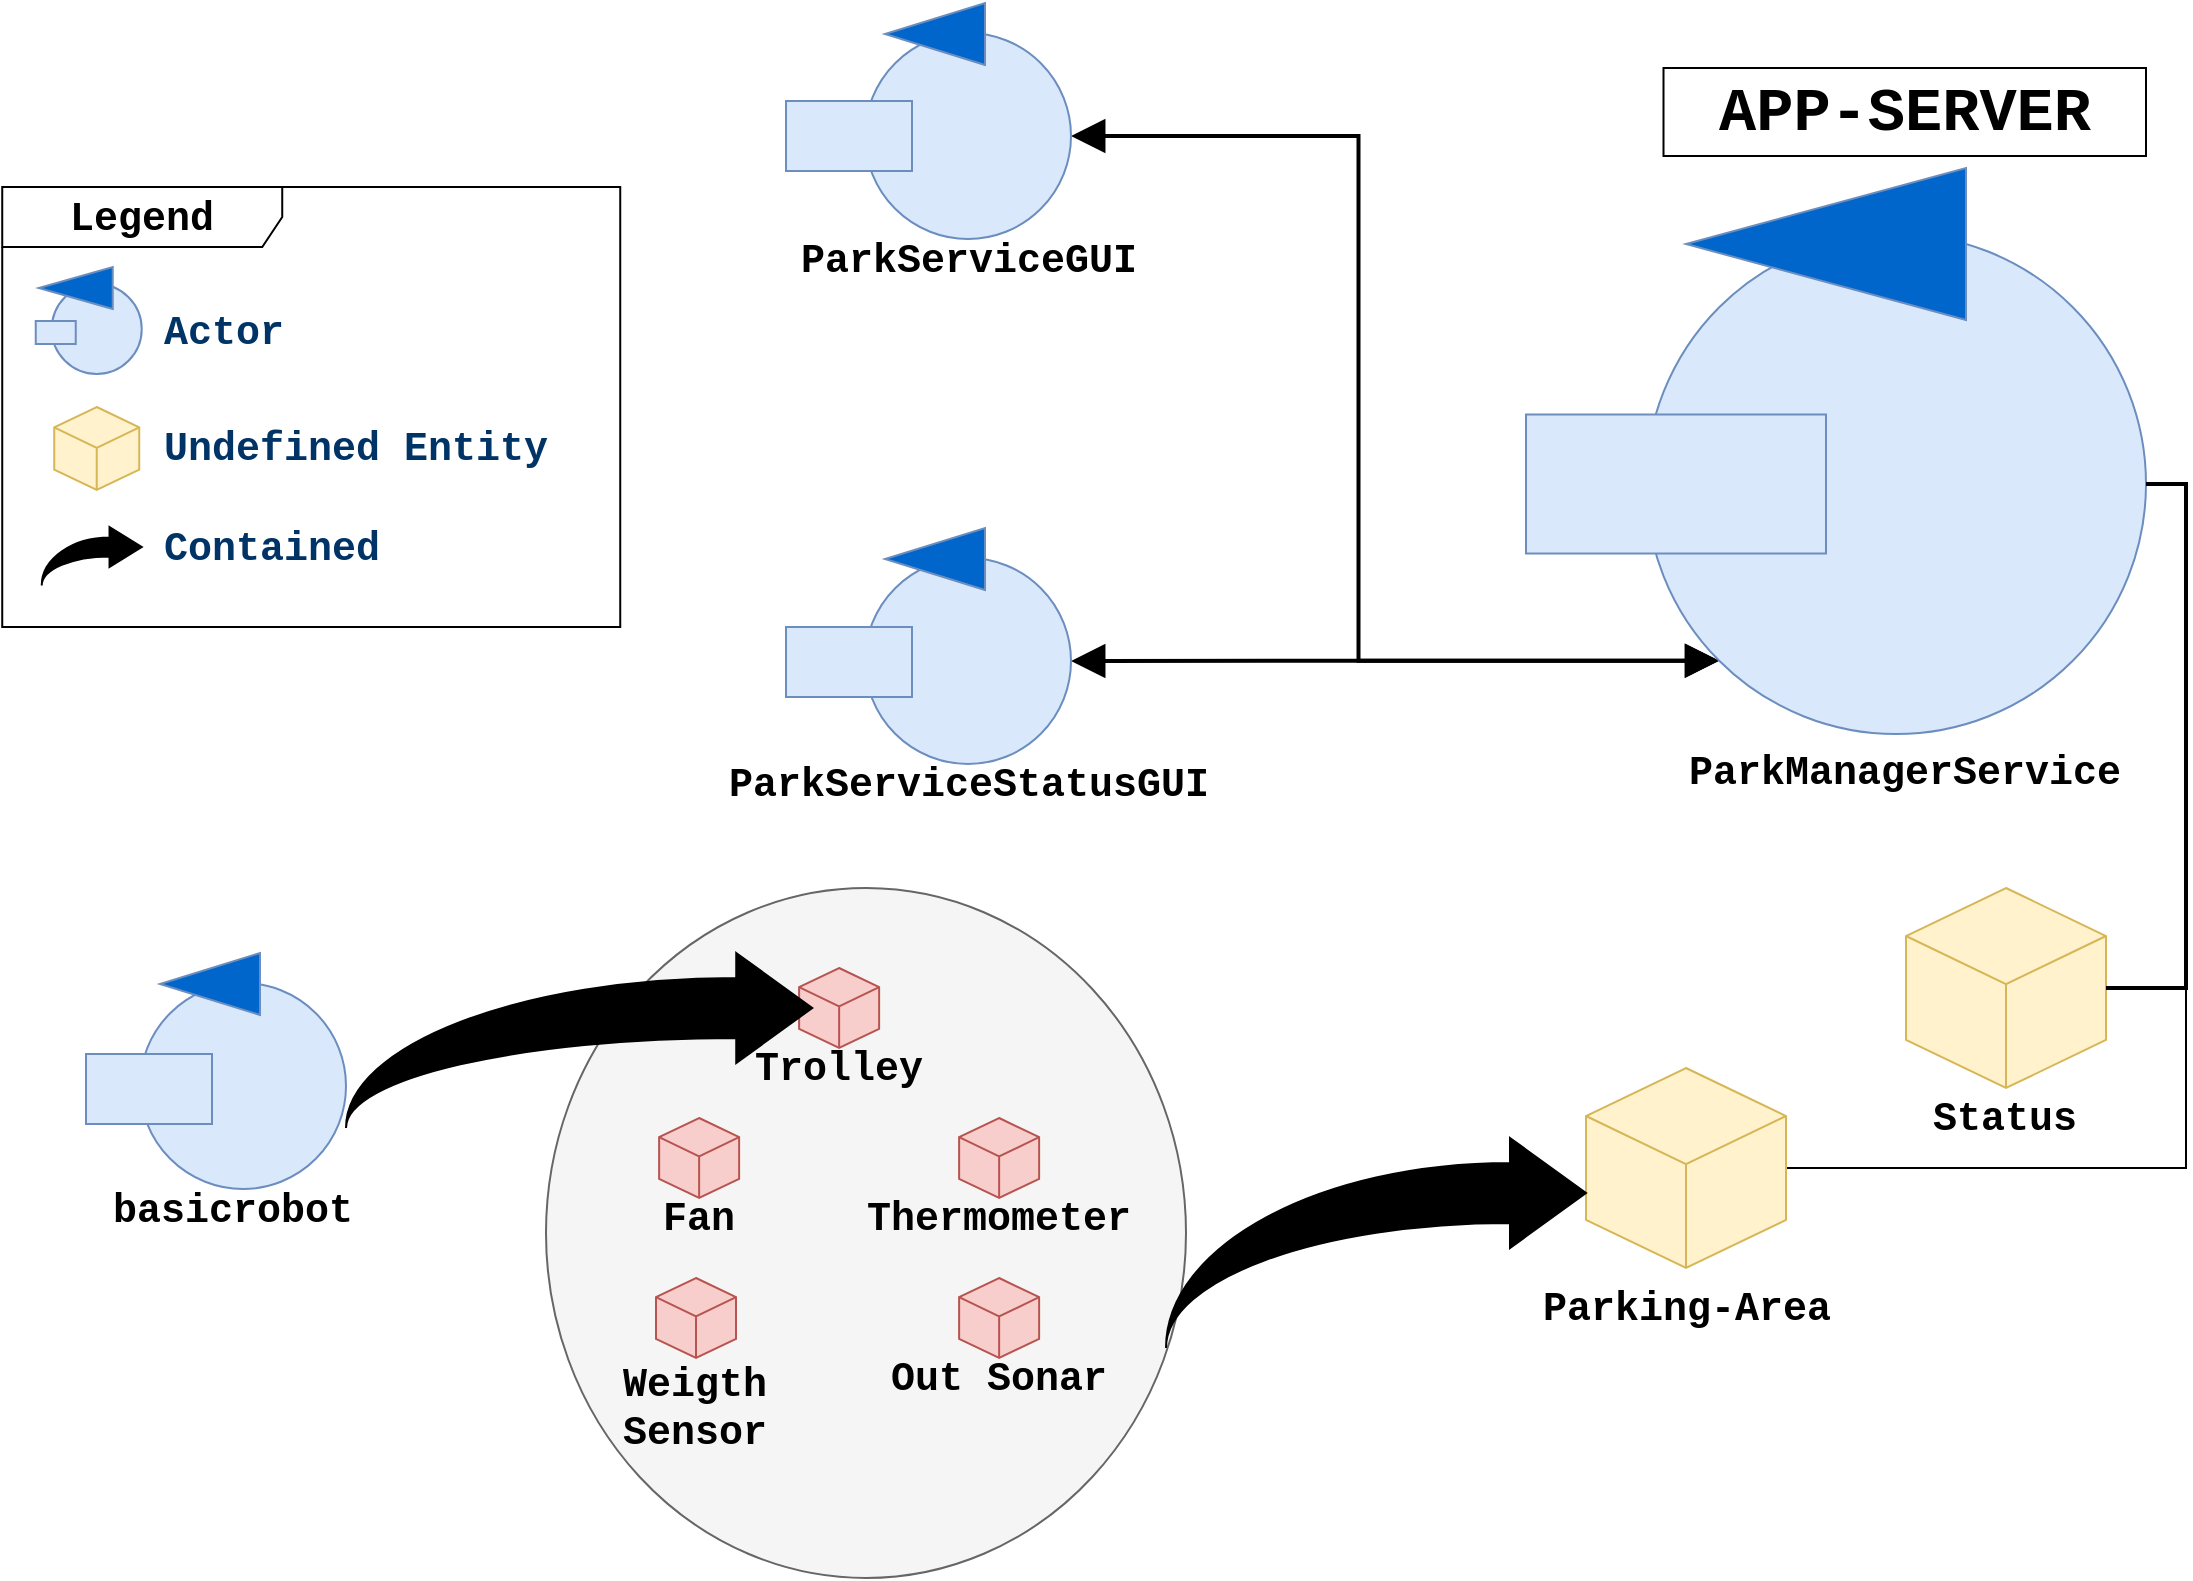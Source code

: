 <mxfile version="14.6.13" type="device"><diagram id="PS5p-miRpUZN3mHIzFUU" name="Pagina-1"><mxGraphModel dx="2607" dy="1657" grid="1" gridSize="10" guides="1" tooltips="1" connect="1" arrows="1" fold="1" page="1" pageScale="1" pageWidth="827" pageHeight="1169" math="0" shadow="0"><root><mxCell id="0"/><mxCell id="1" parent="0"/><mxCell id="IcgJyoGY99qWzEA8poi0-45" value="" style="ellipse;whiteSpace=wrap;html=1;fontFamily=Courier New;fontSize=20;strokeColor=#666666;fillColor=#f5f5f5;fontColor=#333333;" parent="1" vertex="1"><mxGeometry x="810" y="470" width="320" height="345" as="geometry"/></mxCell><mxCell id="IcgJyoGY99qWzEA8poi0-19" value="" style="edgeStyle=orthogonalEdgeStyle;rounded=0;orthogonalLoop=1;jettySize=auto;html=1;entryX=1;entryY=0.5;entryDx=0;entryDy=0;fontFamily=Courier New;fontSize=20;endArrow=block;endFill=1;endSize=12;strokeWidth=2;startArrow=block;startFill=1;startSize=12;exitX=0;exitY=1;exitDx=0;exitDy=0;" parent="1" source="p0v2MCYOTG-1YUI7HmbI-32" target="IcgJyoGY99qWzEA8poi0-2" edge="1"><mxGeometry x="-0.176" relative="1" as="geometry"><mxPoint x="1240" y="258.5" as="sourcePoint"/><mxPoint y="-1" as="offset"/></mxGeometry></mxCell><mxCell id="IcgJyoGY99qWzEA8poi0-21" style="edgeStyle=orthogonalEdgeStyle;rounded=0;orthogonalLoop=1;jettySize=auto;html=1;entryX=1;entryY=0.5;entryDx=0;entryDy=0;fontFamily=Courier New;fontSize=20;startArrow=block;startFill=1;endArrow=block;endFill=1;startSize=12;endSize=12;strokeWidth=2;exitX=0;exitY=1;exitDx=0;exitDy=0;" parent="1" source="p0v2MCYOTG-1YUI7HmbI-32" target="IcgJyoGY99qWzEA8poi0-6" edge="1"><mxGeometry relative="1" as="geometry"><mxPoint x="1240" y="258.5" as="sourcePoint"/></mxGeometry></mxCell><mxCell id="30zqNNpmpJWdWRMAV30p-1" style="edgeStyle=orthogonalEdgeStyle;rounded=0;orthogonalLoop=1;jettySize=auto;html=1;entryX=1;entryY=0.5;entryDx=0;entryDy=0;entryPerimeter=0;endArrow=none;endFill=0;" edge="1" parent="1" source="p0v2MCYOTG-1YUI7HmbI-32" target="IcgJyoGY99qWzEA8poi0-32"><mxGeometry relative="1" as="geometry"><Array as="points"><mxPoint x="1630" y="268"/><mxPoint x="1630" y="610"/></Array></mxGeometry></mxCell><mxCell id="p0v2MCYOTG-1YUI7HmbI-32" value="" style="ellipse;whiteSpace=wrap;html=1;aspect=fixed;fillColor=#dae8fc;fontStyle=1;fontFamily=Courier New;fontSize=20;strokeColor=#6c8ebf;" parent="1" vertex="1"><mxGeometry x="1360" y="143" width="250" height="250" as="geometry"/></mxCell><mxCell id="p0v2MCYOTG-1YUI7HmbI-33" value="" style="triangle;whiteSpace=wrap;html=1;rotation=-180;strokeColor=#6C8EBF;fillColor=#0066CC;" parent="1" vertex="1"><mxGeometry x="1380" y="110" width="140" height="76" as="geometry"/></mxCell><mxCell id="IcgJyoGY99qWzEA8poi0-1" value="ParkManagerService" style="text;html=1;strokeColor=none;fillColor=none;align=center;verticalAlign=middle;whiteSpace=wrap;rounded=0;fontFamily=Courier New;fontStyle=1;fontSize=20;" parent="1" vertex="1"><mxGeometry x="1368.75" y="401.5" width="241.25" height="20" as="geometry"/></mxCell><mxCell id="IcgJyoGY99qWzEA8poi0-2" value="" style="ellipse;whiteSpace=wrap;html=1;aspect=fixed;fillColor=#dae8fc;fontStyle=1;fontFamily=Courier New;fontSize=20;strokeColor=#6c8ebf;" parent="1" vertex="1"><mxGeometry x="969.5" y="42.5" width="103" height="103" as="geometry"/></mxCell><mxCell id="IcgJyoGY99qWzEA8poi0-3" value="" style="triangle;whiteSpace=wrap;html=1;rotation=-180;strokeColor=#6C8EBF;fillColor=#0066CC;" parent="1" vertex="1"><mxGeometry x="979.5" y="27.5" width="50" height="31" as="geometry"/></mxCell><mxCell id="IcgJyoGY99qWzEA8poi0-5" value="ParkServiceGUI" style="text;html=1;strokeColor=none;fillColor=none;align=center;verticalAlign=middle;whiteSpace=wrap;rounded=0;fontFamily=Courier New;fontStyle=1;fontSize=20;" parent="1" vertex="1"><mxGeometry x="864.75" y="145.5" width="312.5" height="20" as="geometry"/></mxCell><mxCell id="IcgJyoGY99qWzEA8poi0-6" value="" style="ellipse;whiteSpace=wrap;html=1;aspect=fixed;fillColor=#dae8fc;fontStyle=1;fontFamily=Courier New;fontSize=20;strokeColor=#6c8ebf;" parent="1" vertex="1"><mxGeometry x="969.5" y="305" width="103" height="103" as="geometry"/></mxCell><mxCell id="IcgJyoGY99qWzEA8poi0-7" value="" style="triangle;whiteSpace=wrap;html=1;rotation=-180;strokeColor=#6C8EBF;fillColor=#0066CC;" parent="1" vertex="1"><mxGeometry x="979.5" y="290" width="50" height="31" as="geometry"/></mxCell><mxCell id="IcgJyoGY99qWzEA8poi0-9" value="ParkServiceStatusGUI" style="text;html=1;strokeColor=none;fillColor=none;align=center;verticalAlign=middle;whiteSpace=wrap;rounded=0;fontFamily=Courier New;fontStyle=1;fontSize=20;" parent="1" vertex="1"><mxGeometry x="864.75" y="408" width="312.5" height="20" as="geometry"/></mxCell><mxCell id="IcgJyoGY99qWzEA8poi0-16" value="" style="whiteSpace=wrap;html=1;shape=mxgraph.basic.isocube;isoAngle=15;fontFamily=Courier New;fontSize=20;strokeColor=#d6b656;fillColor=#fff2cc;" parent="1" vertex="1"><mxGeometry x="1490" y="470" width="100" height="100" as="geometry"/></mxCell><mxCell id="IcgJyoGY99qWzEA8poi0-17" value="Status" style="text;html=1;strokeColor=none;fillColor=none;align=center;verticalAlign=middle;whiteSpace=wrap;rounded=0;fontFamily=Courier New;fontStyle=1;fontSize=20;" parent="1" vertex="1"><mxGeometry x="1450" y="575" width="178.75" height="20" as="geometry"/></mxCell><mxCell id="IcgJyoGY99qWzEA8poi0-18" style="edgeStyle=orthogonalEdgeStyle;rounded=0;orthogonalLoop=1;jettySize=auto;html=1;entryX=1;entryY=0.5;entryDx=0;entryDy=0;entryPerimeter=0;fontFamily=Courier New;fontSize=20;strokeWidth=2;endSize=12;endArrow=none;endFill=0;exitX=1;exitY=0.5;exitDx=0;exitDy=0;" parent="1" source="p0v2MCYOTG-1YUI7HmbI-32" target="IcgJyoGY99qWzEA8poi0-16" edge="1"><mxGeometry relative="1" as="geometry"><Array as="points"><mxPoint x="1630" y="268"/><mxPoint x="1630" y="520"/></Array><mxPoint x="1620" y="280" as="sourcePoint"/></mxGeometry></mxCell><mxCell id="IcgJyoGY99qWzEA8poi0-27" value="Parking-Area" style="text;html=1;strokeColor=none;fillColor=none;align=center;verticalAlign=middle;whiteSpace=wrap;rounded=0;fontFamily=Courier New;fontStyle=1;fontSize=20;" parent="1" vertex="1"><mxGeometry x="1290.63" y="670" width="178.75" height="20" as="geometry"/></mxCell><mxCell id="IcgJyoGY99qWzEA8poi0-30" value="" style="group" parent="1" vertex="1" connectable="0"><mxGeometry x="830.0" y="585" width="113.12" height="60" as="geometry"/></mxCell><mxCell id="IcgJyoGY99qWzEA8poi0-28" value="" style="whiteSpace=wrap;html=1;shape=mxgraph.basic.isocube;isoAngle=15;fontFamily=Courier New;fontSize=20;strokeColor=#b85450;fillColor=#f8cecc;" parent="IcgJyoGY99qWzEA8poi0-30" vertex="1"><mxGeometry x="36.56" width="40" height="40" as="geometry"/></mxCell><mxCell id="IcgJyoGY99qWzEA8poi0-29" value="Fan" style="text;html=1;strokeColor=none;fillColor=none;align=center;verticalAlign=middle;whiteSpace=wrap;rounded=0;fontFamily=Courier New;fontStyle=1;fontSize=20;" parent="IcgJyoGY99qWzEA8poi0-30" vertex="1"><mxGeometry y="40" width="113.12" height="20" as="geometry"/></mxCell><mxCell id="IcgJyoGY99qWzEA8poi0-32" value="" style="whiteSpace=wrap;html=1;shape=mxgraph.basic.isocube;isoAngle=15;fontFamily=Courier New;fontSize=20;strokeColor=#d6b656;fillColor=#fff2cc;" parent="1" vertex="1"><mxGeometry x="1330" y="560" width="100" height="100" as="geometry"/></mxCell><mxCell id="IcgJyoGY99qWzEA8poi0-33" value="" style="group" parent="1" vertex="1" connectable="0"><mxGeometry x="900" y="510" width="113.12" height="60" as="geometry"/></mxCell><mxCell id="IcgJyoGY99qWzEA8poi0-34" value="" style="whiteSpace=wrap;html=1;shape=mxgraph.basic.isocube;isoAngle=15;fontFamily=Courier New;fontSize=20;strokeColor=#b85450;fillColor=#f8cecc;" parent="IcgJyoGY99qWzEA8poi0-33" vertex="1"><mxGeometry x="36.56" width="40" height="40" as="geometry"/></mxCell><mxCell id="IcgJyoGY99qWzEA8poi0-35" value="Trolley" style="text;html=1;strokeColor=none;fillColor=none;align=center;verticalAlign=middle;whiteSpace=wrap;rounded=0;fontFamily=Courier New;fontStyle=1;fontSize=20;" parent="IcgJyoGY99qWzEA8poi0-33" vertex="1"><mxGeometry y="40" width="113.12" height="20" as="geometry"/></mxCell><mxCell id="IcgJyoGY99qWzEA8poi0-31" value="" style="html=1;shadow=0;dashed=0;align=center;verticalAlign=middle;shape=mxgraph.arrows2.jumpInArrow;dy=15;dx=38;arrowHead=55;fontFamily=Courier New;fontSize=20;strokeColor=#000000;fillColor=#000000;" parent="1" vertex="1"><mxGeometry x="1120" y="595" width="210" height="105" as="geometry"/></mxCell><mxCell id="IcgJyoGY99qWzEA8poi0-36" value="" style="group" parent="1" vertex="1" connectable="0"><mxGeometry x="980" y="585" width="113.12" height="60" as="geometry"/></mxCell><mxCell id="IcgJyoGY99qWzEA8poi0-37" value="" style="whiteSpace=wrap;html=1;shape=mxgraph.basic.isocube;isoAngle=15;fontFamily=Courier New;fontSize=20;strokeColor=#b85450;fillColor=#f8cecc;" parent="IcgJyoGY99qWzEA8poi0-36" vertex="1"><mxGeometry x="36.56" width="40" height="40" as="geometry"/></mxCell><mxCell id="IcgJyoGY99qWzEA8poi0-38" value="Thermometer" style="text;html=1;strokeColor=none;fillColor=none;align=center;verticalAlign=middle;whiteSpace=wrap;rounded=0;fontFamily=Courier New;fontStyle=1;fontSize=20;" parent="IcgJyoGY99qWzEA8poi0-36" vertex="1"><mxGeometry y="40" width="113.12" height="20" as="geometry"/></mxCell><mxCell id="IcgJyoGY99qWzEA8poi0-39" value="" style="group" parent="1" vertex="1" connectable="0"><mxGeometry x="980" y="665" width="113.12" height="60" as="geometry"/></mxCell><mxCell id="IcgJyoGY99qWzEA8poi0-40" value="" style="whiteSpace=wrap;html=1;shape=mxgraph.basic.isocube;isoAngle=15;fontFamily=Courier New;fontSize=20;strokeColor=#b85450;fillColor=#f8cecc;" parent="IcgJyoGY99qWzEA8poi0-39" vertex="1"><mxGeometry x="36.56" width="40" height="40" as="geometry"/></mxCell><mxCell id="IcgJyoGY99qWzEA8poi0-41" value="Out Sonar" style="text;html=1;strokeColor=none;fillColor=none;align=center;verticalAlign=middle;whiteSpace=wrap;rounded=0;fontFamily=Courier New;fontStyle=1;fontSize=20;" parent="IcgJyoGY99qWzEA8poi0-39" vertex="1"><mxGeometry y="40" width="113.12" height="20" as="geometry"/></mxCell><mxCell id="IcgJyoGY99qWzEA8poi0-42" value="" style="group" parent="1" vertex="1" connectable="0"><mxGeometry x="828.44" y="665" width="113.12" height="90" as="geometry"/></mxCell><mxCell id="IcgJyoGY99qWzEA8poi0-43" value="" style="whiteSpace=wrap;html=1;shape=mxgraph.basic.isocube;isoAngle=15;fontFamily=Courier New;fontSize=20;strokeColor=#b85450;fillColor=#f8cecc;" parent="IcgJyoGY99qWzEA8poi0-42" vertex="1"><mxGeometry x="36.56" width="40" height="40" as="geometry"/></mxCell><mxCell id="IcgJyoGY99qWzEA8poi0-44" value="Weigth Sensor" style="text;html=1;strokeColor=none;fillColor=none;align=center;verticalAlign=middle;whiteSpace=wrap;rounded=0;fontFamily=Courier New;fontStyle=1;fontSize=20;" parent="IcgJyoGY99qWzEA8poi0-42" vertex="1"><mxGeometry y="40" width="113.12" height="50" as="geometry"/></mxCell><mxCell id="IcgJyoGY99qWzEA8poi0-49" value="" style="ellipse;whiteSpace=wrap;html=1;aspect=fixed;fillColor=#dae8fc;fontStyle=1;fontFamily=Courier New;fontSize=20;strokeColor=#6c8ebf;" parent="1" vertex="1"><mxGeometry x="607" y="517.5" width="103" height="103" as="geometry"/></mxCell><mxCell id="IcgJyoGY99qWzEA8poi0-50" value="" style="triangle;whiteSpace=wrap;html=1;rotation=-180;strokeColor=#6C8EBF;fillColor=#0066CC;" parent="1" vertex="1"><mxGeometry x="617" y="502.5" width="50" height="31" as="geometry"/></mxCell><mxCell id="IcgJyoGY99qWzEA8poi0-51" value="" style="html=1;shadow=0;dashed=0;align=center;verticalAlign=middle;shape=mxgraph.arrows2.jumpInArrow;dy=15;dx=38;arrowHead=55;fontFamily=Courier New;fontSize=20;strokeColor=#000000;fillColor=#000000;" parent="1" vertex="1"><mxGeometry x="710" y="502.5" width="233.12" height="87.5" as="geometry"/></mxCell><mxCell id="IcgJyoGY99qWzEA8poi0-52" value="basicrobot" style="text;html=1;strokeColor=none;fillColor=none;align=center;verticalAlign=middle;whiteSpace=wrap;rounded=0;fontFamily=Courier New;fontStyle=1;fontSize=20;" parent="1" vertex="1"><mxGeometry x="596.88" y="620.5" width="113.12" height="20" as="geometry"/></mxCell><mxCell id="IcgJyoGY99qWzEA8poi0-55" value="&lt;font style=&quot;font-size: 31px&quot;&gt;APP-SERVER&lt;/font&gt;" style="text;html=1;fillColor=none;align=center;verticalAlign=middle;whiteSpace=wrap;rounded=0;fontFamily=Courier New;fontStyle=1;fontSize=20;strokeColor=#000000;" parent="1" vertex="1"><mxGeometry x="1368.75" y="60" width="241.25" height="44" as="geometry"/></mxCell><mxCell id="IcgJyoGY99qWzEA8poi0-56" value="&lt;b&gt;Legend&lt;/b&gt;" style="shape=umlFrame;whiteSpace=wrap;html=1;shadow=0;fontFamily=Courier New;fontSize=20;strokeColor=#000000;fillColor=#ffffff;width=140;height=30;" parent="1" vertex="1"><mxGeometry x="538.12" y="119.5" width="309" height="220" as="geometry"/></mxCell><mxCell id="IcgJyoGY99qWzEA8poi0-63" value="" style="rounded=0;whiteSpace=wrap;html=1;shadow=0;fontFamily=Courier New;fontSize=20;strokeColor=#6c8ebf;fillColor=#dae8fc;" parent="1" vertex="1"><mxGeometry x="580" y="553" width="63" height="35" as="geometry"/></mxCell><mxCell id="IcgJyoGY99qWzEA8poi0-67" value="" style="ellipse;whiteSpace=wrap;html=1;aspect=fixed;fillColor=#dae8fc;fontStyle=1;fontFamily=Courier New;fontSize=20;strokeColor=#6c8ebf;" parent="1" vertex="1"><mxGeometry x="562.87" y="168" width="45" height="45" as="geometry"/></mxCell><mxCell id="IcgJyoGY99qWzEA8poi0-68" value="" style="triangle;whiteSpace=wrap;html=1;rotation=-180;strokeColor=#6C8EBF;fillColor=#0066CC;" parent="1" vertex="1"><mxGeometry x="556.37" y="159.5" width="37" height="21" as="geometry"/></mxCell><mxCell id="IcgJyoGY99qWzEA8poi0-69" value="" style="rounded=0;whiteSpace=wrap;html=1;shadow=0;fontFamily=Courier New;fontSize=20;strokeColor=#6c8ebf;fillColor=#dae8fc;" parent="1" vertex="1"><mxGeometry x="554.87" y="186.5" width="20" height="11.5" as="geometry"/></mxCell><mxCell id="IcgJyoGY99qWzEA8poi0-70" value="Actor" style="text;html=1;strokeColor=none;fillColor=none;align=left;verticalAlign=middle;whiteSpace=wrap;rounded=0;fontFamily=Courier New;fontStyle=1;fontSize=20;fontColor=#003366;" parent="1" vertex="1"><mxGeometry x="616.5" y="182.25" width="309.37" height="20" as="geometry"/></mxCell><mxCell id="IcgJyoGY99qWzEA8poi0-74" value="" style="whiteSpace=wrap;html=1;shape=mxgraph.basic.isocube;isoAngle=15;fontFamily=Courier New;fontSize=20;strokeColor=#d6b656;fillColor=#fff2cc;" parent="1" vertex="1"><mxGeometry x="564.12" y="229.5" width="42.5" height="41.5" as="geometry"/></mxCell><mxCell id="IcgJyoGY99qWzEA8poi0-75" value="Undefined Entity" style="text;html=1;strokeColor=none;fillColor=none;align=left;verticalAlign=middle;whiteSpace=wrap;rounded=0;fontFamily=Courier New;fontStyle=1;fontSize=20;fontColor=#003366;" parent="1" vertex="1"><mxGeometry x="616.5" y="240.25" width="199.37" height="20" as="geometry"/></mxCell><mxCell id="IcgJyoGY99qWzEA8poi0-76" value="" style="html=1;shadow=0;dashed=0;align=center;verticalAlign=middle;shape=mxgraph.arrows2.jumpInArrow;dy=4.69;dx=16.11;arrowHead=20;fontFamily=Courier New;fontSize=20;strokeColor=#000000;fillColor=#000000;" parent="1" vertex="1"><mxGeometry x="557.87" y="289.5" width="50" height="29.25" as="geometry"/></mxCell><mxCell id="IcgJyoGY99qWzEA8poi0-77" value="Contained" style="text;html=1;strokeColor=none;fillColor=none;align=left;verticalAlign=middle;whiteSpace=wrap;rounded=0;fontFamily=Courier New;fontStyle=1;fontSize=20;fontColor=#003366;" parent="1" vertex="1"><mxGeometry x="616.5" y="289.5" width="309.37" height="20" as="geometry"/></mxCell><mxCell id="30zqNNpmpJWdWRMAV30p-2" value="" style="rounded=0;whiteSpace=wrap;html=1;shadow=0;fontFamily=Courier New;fontSize=20;strokeColor=#6c8ebf;fillColor=#dae8fc;" vertex="1" parent="1"><mxGeometry x="930" y="76.5" width="63" height="35" as="geometry"/></mxCell><mxCell id="30zqNNpmpJWdWRMAV30p-3" value="" style="rounded=0;whiteSpace=wrap;html=1;shadow=0;fontFamily=Courier New;fontSize=20;strokeColor=#6c8ebf;fillColor=#dae8fc;" vertex="1" parent="1"><mxGeometry x="930" y="339.5" width="63" height="35" as="geometry"/></mxCell><mxCell id="30zqNNpmpJWdWRMAV30p-4" value="" style="rounded=0;whiteSpace=wrap;html=1;shadow=0;fontFamily=Courier New;fontSize=20;strokeColor=#6c8ebf;fillColor=#dae8fc;" vertex="1" parent="1"><mxGeometry x="1300" y="233.25" width="150" height="69.5" as="geometry"/></mxCell></root></mxGraphModel></diagram></mxfile>